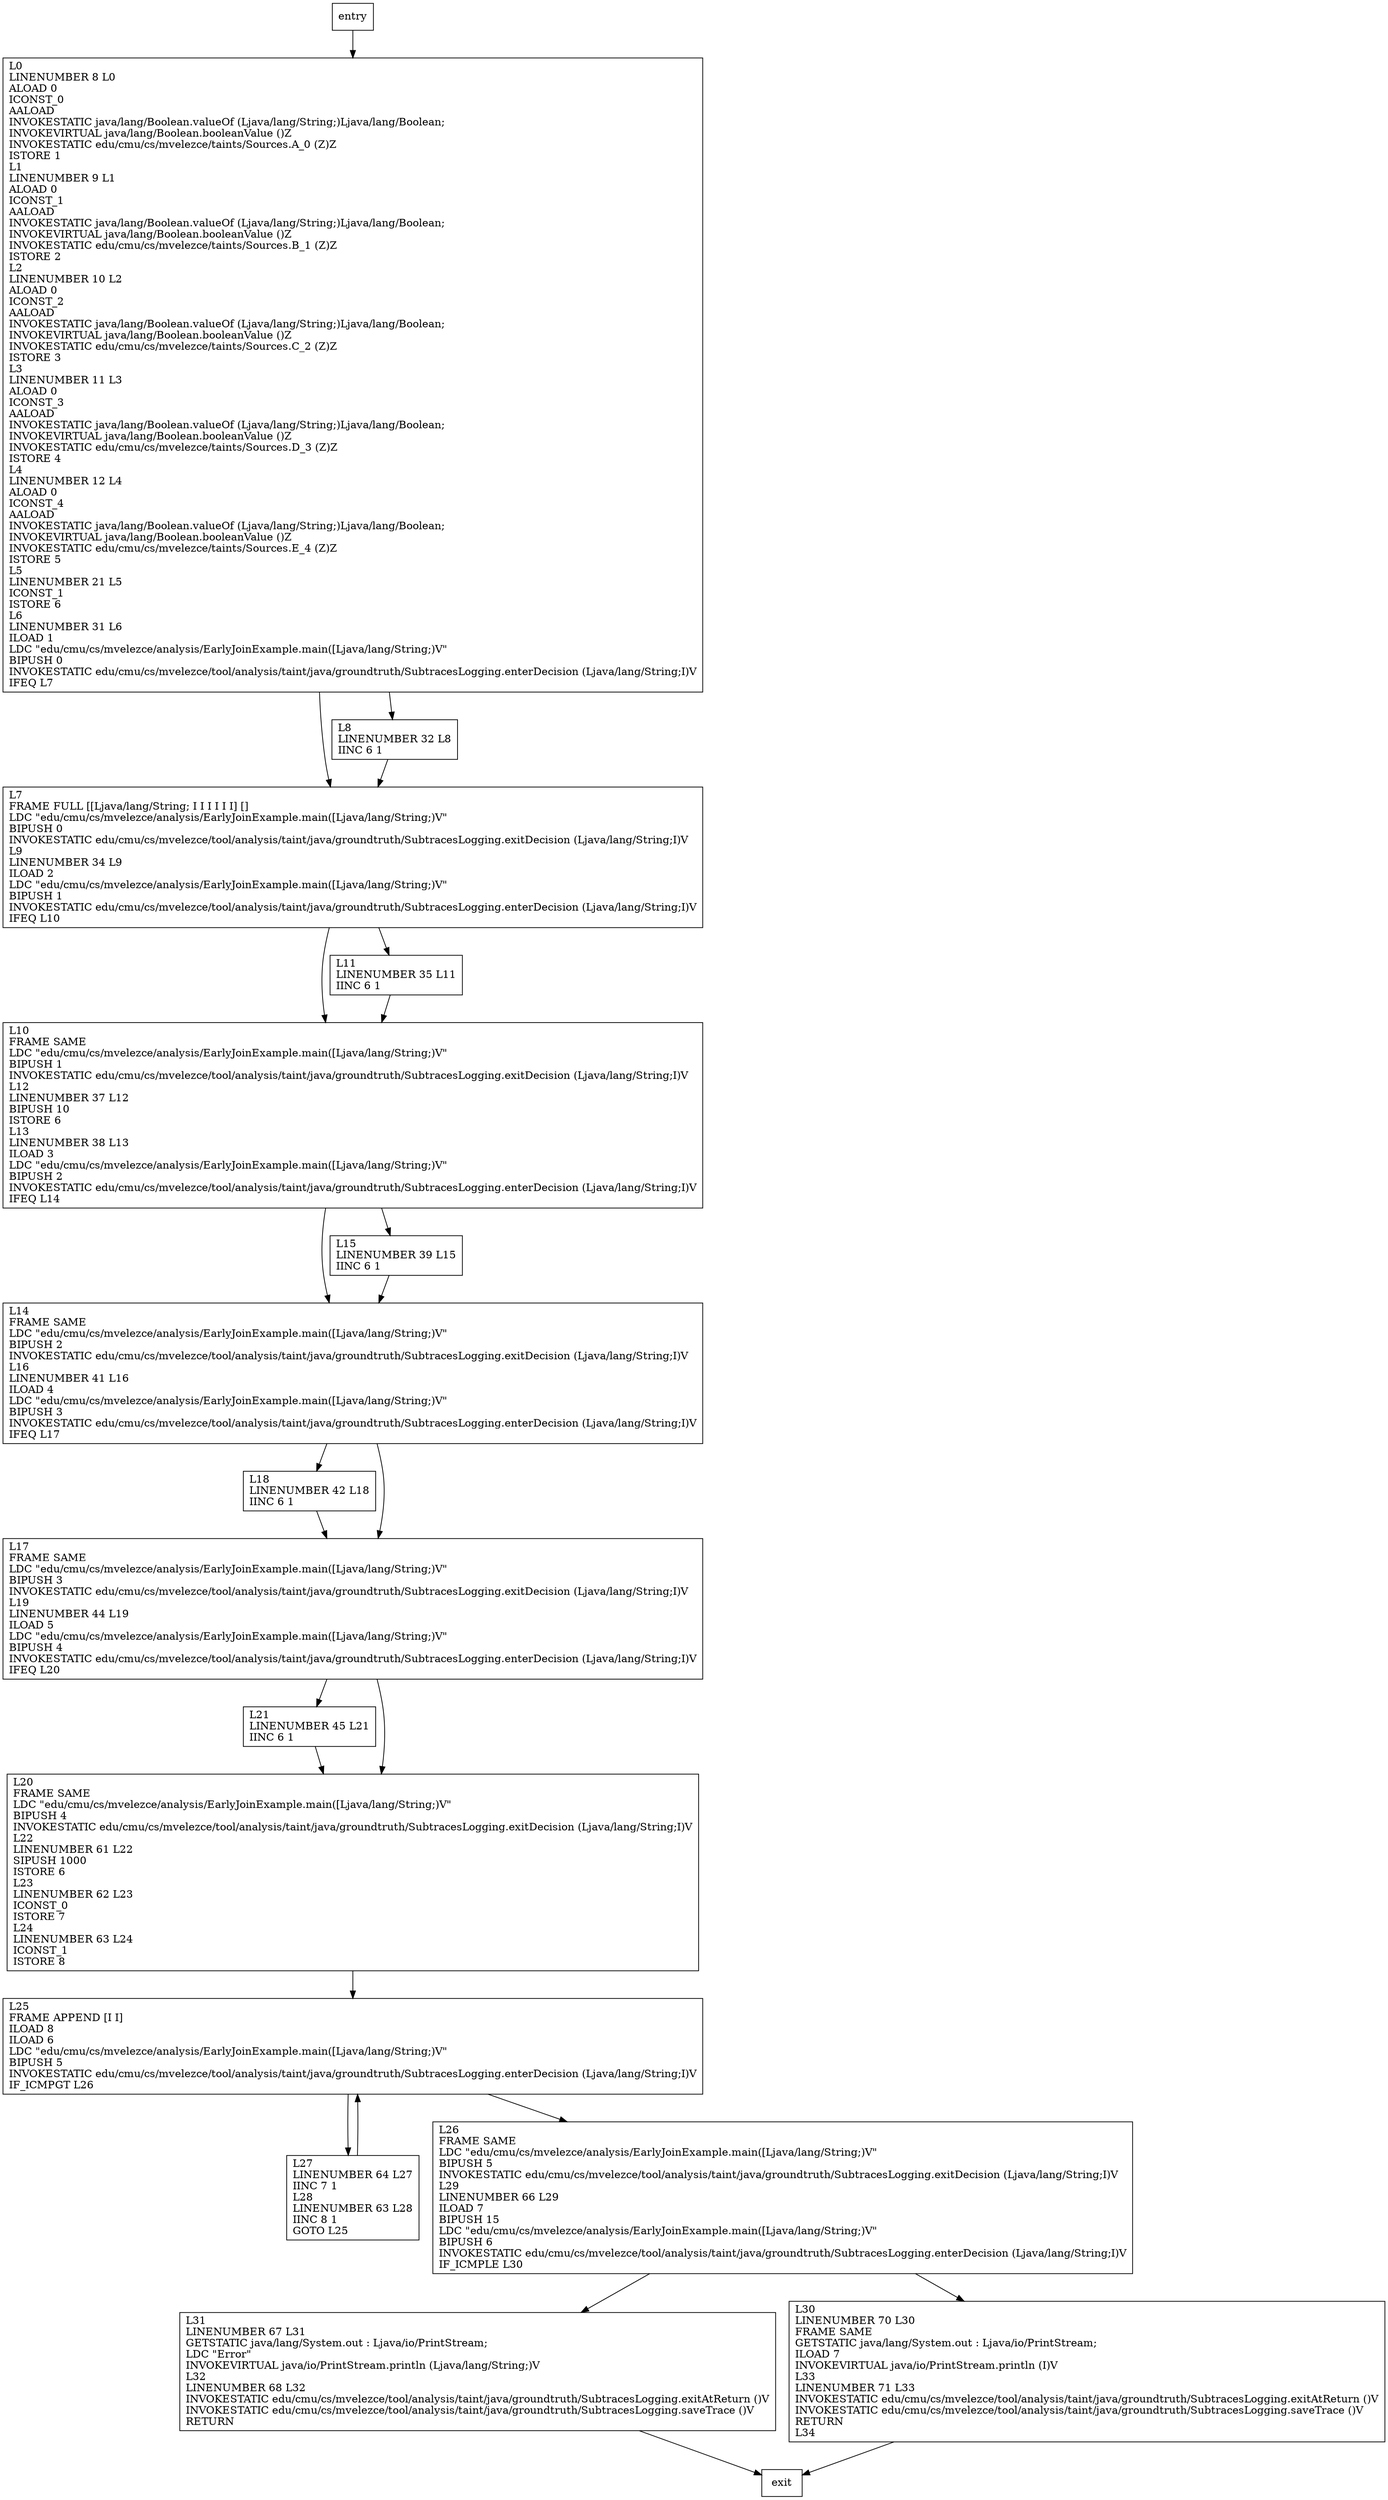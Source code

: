 digraph main {
node [shape=record];
1252069894 [label="L7\lFRAME FULL [[Ljava/lang/String; I I I I I I] []\lLDC \"edu/cmu/cs/mvelezce/analysis/EarlyJoinExample.main([Ljava/lang/String;)V\"\lBIPUSH 0\lINVOKESTATIC edu/cmu/cs/mvelezce/tool/analysis/taint/java/groundtruth/SubtracesLogging.exitDecision (Ljava/lang/String;I)V\lL9\lLINENUMBER 34 L9\lILOAD 2\lLDC \"edu/cmu/cs/mvelezce/analysis/EarlyJoinExample.main([Ljava/lang/String;)V\"\lBIPUSH 1\lINVOKESTATIC edu/cmu/cs/mvelezce/tool/analysis/taint/java/groundtruth/SubtracesLogging.enterDecision (Ljava/lang/String;I)V\lIFEQ L10\l"];
796168203 [label="L10\lFRAME SAME\lLDC \"edu/cmu/cs/mvelezce/analysis/EarlyJoinExample.main([Ljava/lang/String;)V\"\lBIPUSH 1\lINVOKESTATIC edu/cmu/cs/mvelezce/tool/analysis/taint/java/groundtruth/SubtracesLogging.exitDecision (Ljava/lang/String;I)V\lL12\lLINENUMBER 37 L12\lBIPUSH 10\lISTORE 6\lL13\lLINENUMBER 38 L13\lILOAD 3\lLDC \"edu/cmu/cs/mvelezce/analysis/EarlyJoinExample.main([Ljava/lang/String;)V\"\lBIPUSH 2\lINVOKESTATIC edu/cmu/cs/mvelezce/tool/analysis/taint/java/groundtruth/SubtracesLogging.enterDecision (Ljava/lang/String;I)V\lIFEQ L14\l"];
666769352 [label="L18\lLINENUMBER 42 L18\lIINC 6 1\l"];
864210792 [label="L11\lLINENUMBER 35 L11\lIINC 6 1\l"];
513128019 [label="L26\lFRAME SAME\lLDC \"edu/cmu/cs/mvelezce/analysis/EarlyJoinExample.main([Ljava/lang/String;)V\"\lBIPUSH 5\lINVOKESTATIC edu/cmu/cs/mvelezce/tool/analysis/taint/java/groundtruth/SubtracesLogging.exitDecision (Ljava/lang/String;I)V\lL29\lLINENUMBER 66 L29\lILOAD 7\lBIPUSH 15\lLDC \"edu/cmu/cs/mvelezce/analysis/EarlyJoinExample.main([Ljava/lang/String;)V\"\lBIPUSH 6\lINVOKESTATIC edu/cmu/cs/mvelezce/tool/analysis/taint/java/groundtruth/SubtracesLogging.enterDecision (Ljava/lang/String;I)V\lIF_ICMPLE L30\l"];
48390515 [label="L14\lFRAME SAME\lLDC \"edu/cmu/cs/mvelezce/analysis/EarlyJoinExample.main([Ljava/lang/String;)V\"\lBIPUSH 2\lINVOKESTATIC edu/cmu/cs/mvelezce/tool/analysis/taint/java/groundtruth/SubtracesLogging.exitDecision (Ljava/lang/String;I)V\lL16\lLINENUMBER 41 L16\lILOAD 4\lLDC \"edu/cmu/cs/mvelezce/analysis/EarlyJoinExample.main([Ljava/lang/String;)V\"\lBIPUSH 3\lINVOKESTATIC edu/cmu/cs/mvelezce/tool/analysis/taint/java/groundtruth/SubtracesLogging.enterDecision (Ljava/lang/String;I)V\lIFEQ L17\l"];
2099348779 [label="L21\lLINENUMBER 45 L21\lIINC 6 1\l"];
42338572 [label="L31\lLINENUMBER 67 L31\lGETSTATIC java/lang/System.out : Ljava/io/PrintStream;\lLDC \"Error\"\lINVOKEVIRTUAL java/io/PrintStream.println (Ljava/lang/String;)V\lL32\lLINENUMBER 68 L32\lINVOKESTATIC edu/cmu/cs/mvelezce/tool/analysis/taint/java/groundtruth/SubtracesLogging.exitAtReturn ()V\lINVOKESTATIC edu/cmu/cs/mvelezce/tool/analysis/taint/java/groundtruth/SubtracesLogging.saveTrace ()V\lRETURN\l"];
67985650 [label="L8\lLINENUMBER 32 L8\lIINC 6 1\l"];
636953520 [label="L0\lLINENUMBER 8 L0\lALOAD 0\lICONST_0\lAALOAD\lINVOKESTATIC java/lang/Boolean.valueOf (Ljava/lang/String;)Ljava/lang/Boolean;\lINVOKEVIRTUAL java/lang/Boolean.booleanValue ()Z\lINVOKESTATIC edu/cmu/cs/mvelezce/taints/Sources.A_0 (Z)Z\lISTORE 1\lL1\lLINENUMBER 9 L1\lALOAD 0\lICONST_1\lAALOAD\lINVOKESTATIC java/lang/Boolean.valueOf (Ljava/lang/String;)Ljava/lang/Boolean;\lINVOKEVIRTUAL java/lang/Boolean.booleanValue ()Z\lINVOKESTATIC edu/cmu/cs/mvelezce/taints/Sources.B_1 (Z)Z\lISTORE 2\lL2\lLINENUMBER 10 L2\lALOAD 0\lICONST_2\lAALOAD\lINVOKESTATIC java/lang/Boolean.valueOf (Ljava/lang/String;)Ljava/lang/Boolean;\lINVOKEVIRTUAL java/lang/Boolean.booleanValue ()Z\lINVOKESTATIC edu/cmu/cs/mvelezce/taints/Sources.C_2 (Z)Z\lISTORE 3\lL3\lLINENUMBER 11 L3\lALOAD 0\lICONST_3\lAALOAD\lINVOKESTATIC java/lang/Boolean.valueOf (Ljava/lang/String;)Ljava/lang/Boolean;\lINVOKEVIRTUAL java/lang/Boolean.booleanValue ()Z\lINVOKESTATIC edu/cmu/cs/mvelezce/taints/Sources.D_3 (Z)Z\lISTORE 4\lL4\lLINENUMBER 12 L4\lALOAD 0\lICONST_4\lAALOAD\lINVOKESTATIC java/lang/Boolean.valueOf (Ljava/lang/String;)Ljava/lang/Boolean;\lINVOKEVIRTUAL java/lang/Boolean.booleanValue ()Z\lINVOKESTATIC edu/cmu/cs/mvelezce/taints/Sources.E_4 (Z)Z\lISTORE 5\lL5\lLINENUMBER 21 L5\lICONST_1\lISTORE 6\lL6\lLINENUMBER 31 L6\lILOAD 1\lLDC \"edu/cmu/cs/mvelezce/analysis/EarlyJoinExample.main([Ljava/lang/String;)V\"\lBIPUSH 0\lINVOKESTATIC edu/cmu/cs/mvelezce/tool/analysis/taint/java/groundtruth/SubtracesLogging.enterDecision (Ljava/lang/String;I)V\lIFEQ L7\l"];
1826195973 [label="L20\lFRAME SAME\lLDC \"edu/cmu/cs/mvelezce/analysis/EarlyJoinExample.main([Ljava/lang/String;)V\"\lBIPUSH 4\lINVOKESTATIC edu/cmu/cs/mvelezce/tool/analysis/taint/java/groundtruth/SubtracesLogging.exitDecision (Ljava/lang/String;I)V\lL22\lLINENUMBER 61 L22\lSIPUSH 1000\lISTORE 6\lL23\lLINENUMBER 62 L23\lICONST_0\lISTORE 7\lL24\lLINENUMBER 63 L24\lICONST_1\lISTORE 8\l"];
1869373559 [label="L27\lLINENUMBER 64 L27\lIINC 7 1\lL28\lLINENUMBER 63 L28\lIINC 8 1\lGOTO L25\l"];
1338332733 [label="L30\lLINENUMBER 70 L30\lFRAME SAME\lGETSTATIC java/lang/System.out : Ljava/io/PrintStream;\lILOAD 7\lINVOKEVIRTUAL java/io/PrintStream.println (I)V\lL33\lLINENUMBER 71 L33\lINVOKESTATIC edu/cmu/cs/mvelezce/tool/analysis/taint/java/groundtruth/SubtracesLogging.exitAtReturn ()V\lINVOKESTATIC edu/cmu/cs/mvelezce/tool/analysis/taint/java/groundtruth/SubtracesLogging.saveTrace ()V\lRETURN\lL34\l"];
742473724 [label="L17\lFRAME SAME\lLDC \"edu/cmu/cs/mvelezce/analysis/EarlyJoinExample.main([Ljava/lang/String;)V\"\lBIPUSH 3\lINVOKESTATIC edu/cmu/cs/mvelezce/tool/analysis/taint/java/groundtruth/SubtracesLogging.exitDecision (Ljava/lang/String;I)V\lL19\lLINENUMBER 44 L19\lILOAD 5\lLDC \"edu/cmu/cs/mvelezce/analysis/EarlyJoinExample.main([Ljava/lang/String;)V\"\lBIPUSH 4\lINVOKESTATIC edu/cmu/cs/mvelezce/tool/analysis/taint/java/groundtruth/SubtracesLogging.enterDecision (Ljava/lang/String;I)V\lIFEQ L20\l"];
1837602497 [label="L15\lLINENUMBER 39 L15\lIINC 6 1\l"];
999211009 [label="L25\lFRAME APPEND [I I]\lILOAD 8\lILOAD 6\lLDC \"edu/cmu/cs/mvelezce/analysis/EarlyJoinExample.main([Ljava/lang/String;)V\"\lBIPUSH 5\lINVOKESTATIC edu/cmu/cs/mvelezce/tool/analysis/taint/java/groundtruth/SubtracesLogging.enterDecision (Ljava/lang/String;I)V\lIF_ICMPGT L26\l"];
entry;
exit;
1252069894 -> 796168203;
1252069894 -> 864210792;
796168203 -> 48390515;
796168203 -> 1837602497;
666769352 -> 742473724;
864210792 -> 796168203;
513128019 -> 42338572;
513128019 -> 1338332733;
48390515 -> 666769352;
48390515 -> 742473724;
entry -> 636953520;
2099348779 -> 1826195973;
42338572 -> exit;
67985650 -> 1252069894;
636953520 -> 1252069894;
636953520 -> 67985650;
1826195973 -> 999211009;
1869373559 -> 999211009;
1338332733 -> exit;
742473724 -> 2099348779;
742473724 -> 1826195973;
1837602497 -> 48390515;
999211009 -> 513128019;
999211009 -> 1869373559;
}
